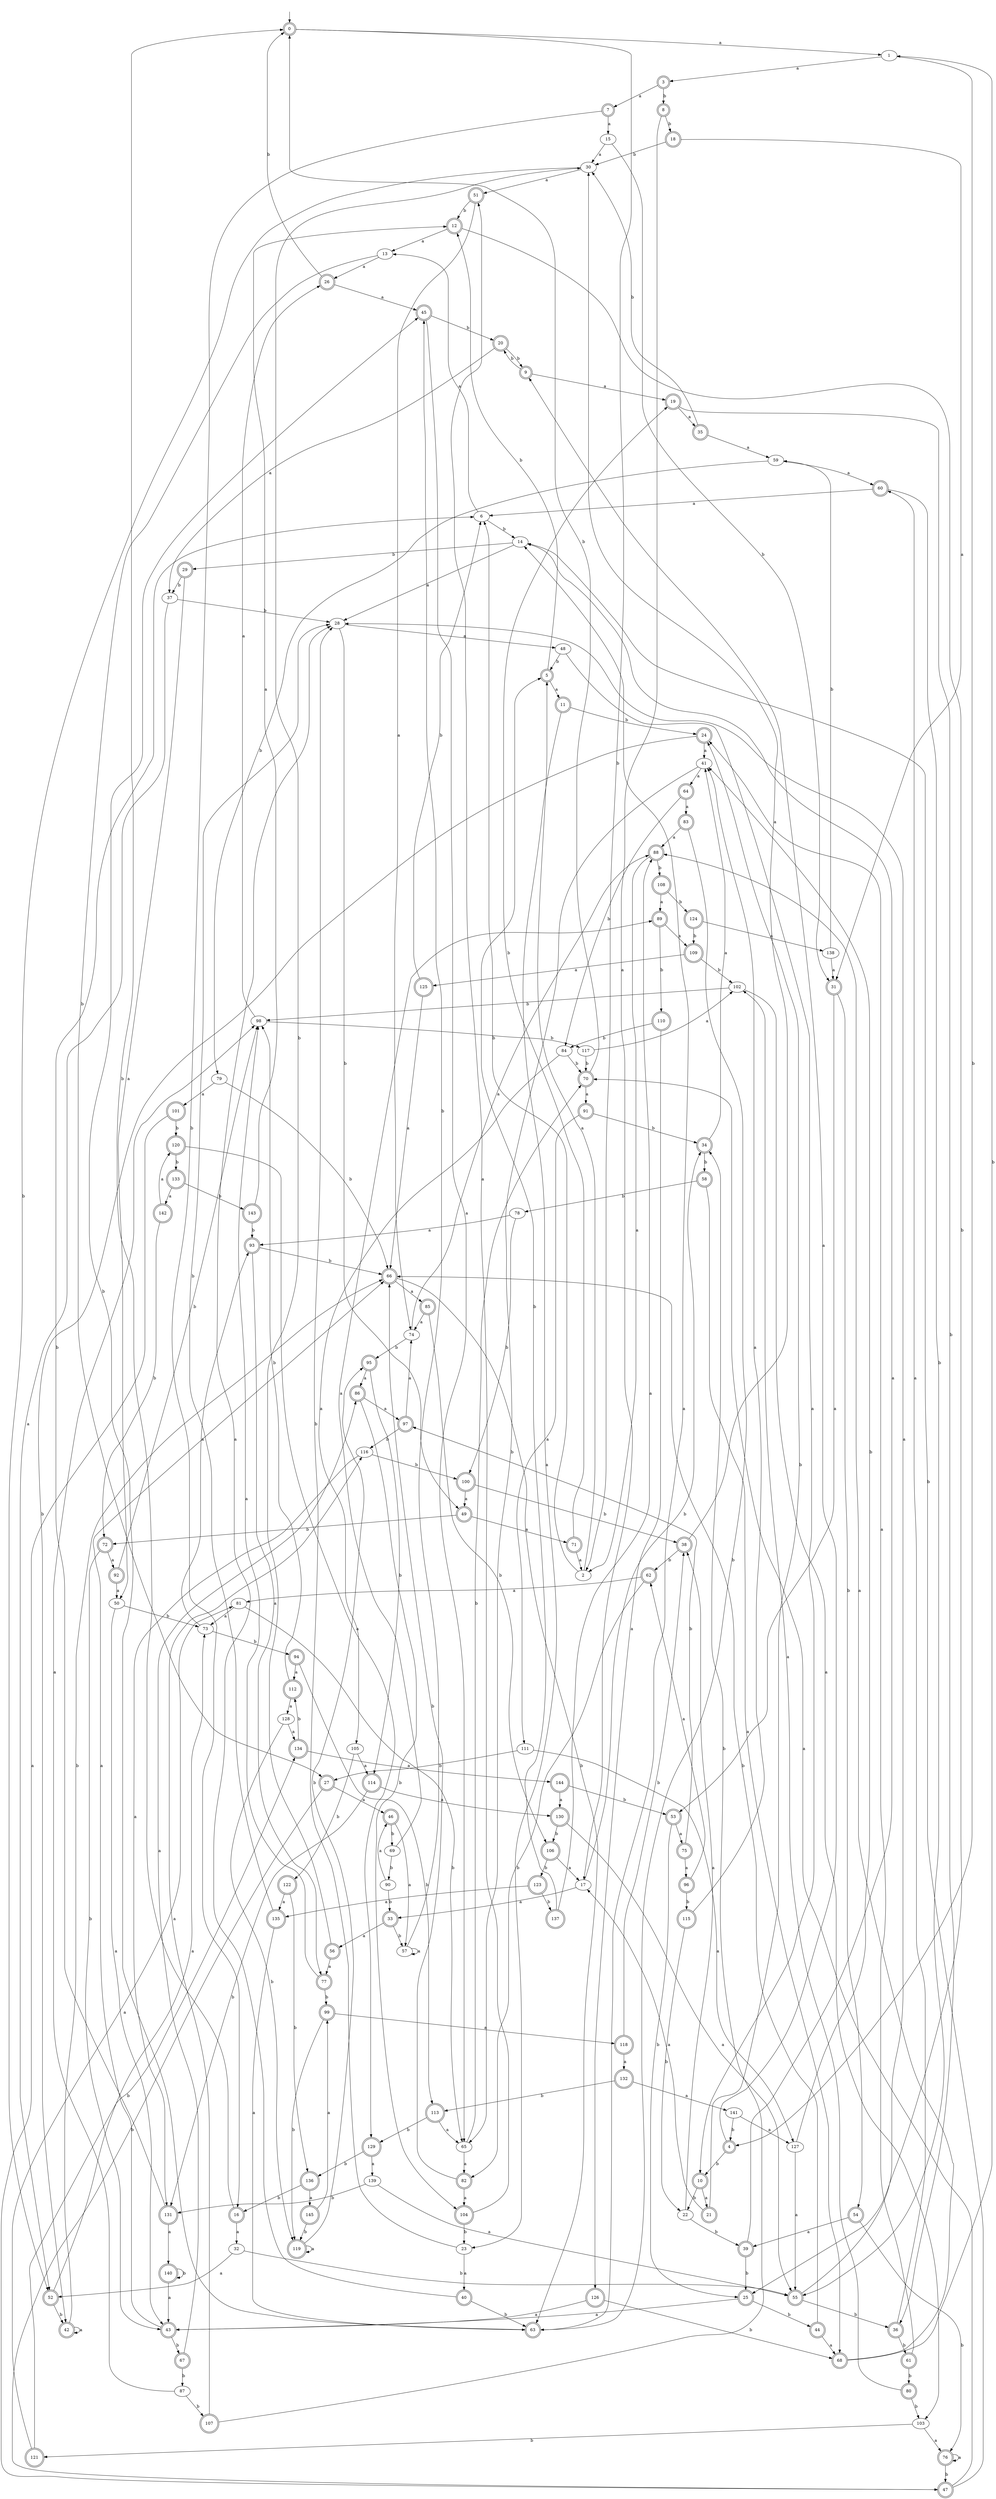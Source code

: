 digraph RandomDFA {
  __start0 [label="", shape=none];
  __start0 -> 0 [label=""];
  0 [shape=circle] [shape=doublecircle]
  0 -> 1 [label="a"]
  0 -> 2 [label="b"]
  1
  1 -> 3 [label="a"]
  1 -> 4 [label="b"]
  2
  2 -> 5 [label="a"]
  2 -> 6 [label="b"]
  3 [shape=doublecircle]
  3 -> 7 [label="a"]
  3 -> 8 [label="b"]
  4 [shape=doublecircle]
  4 -> 9 [label="a"]
  4 -> 10 [label="b"]
  5 [shape=doublecircle]
  5 -> 11 [label="a"]
  5 -> 12 [label="b"]
  6
  6 -> 13 [label="a"]
  6 -> 14 [label="b"]
  7 [shape=doublecircle]
  7 -> 15 [label="a"]
  7 -> 16 [label="b"]
  8 [shape=doublecircle]
  8 -> 17 [label="a"]
  8 -> 18 [label="b"]
  9 [shape=doublecircle]
  9 -> 19 [label="a"]
  9 -> 20 [label="b"]
  10 [shape=doublecircle]
  10 -> 21 [label="a"]
  10 -> 22 [label="b"]
  11 [shape=doublecircle]
  11 -> 23 [label="a"]
  11 -> 24 [label="b"]
  12 [shape=doublecircle]
  12 -> 13 [label="a"]
  12 -> 25 [label="b"]
  13
  13 -> 26 [label="a"]
  13 -> 27 [label="b"]
  14
  14 -> 28 [label="a"]
  14 -> 29 [label="b"]
  15
  15 -> 30 [label="a"]
  15 -> 31 [label="b"]
  16 [shape=doublecircle]
  16 -> 32 [label="a"]
  16 -> 0 [label="b"]
  17
  17 -> 33 [label="a"]
  17 -> 34 [label="b"]
  18 [shape=doublecircle]
  18 -> 31 [label="a"]
  18 -> 30 [label="b"]
  19 [shape=doublecircle]
  19 -> 35 [label="a"]
  19 -> 36 [label="b"]
  20 [shape=doublecircle]
  20 -> 37 [label="a"]
  20 -> 9 [label="b"]
  21 [shape=doublecircle]
  21 -> 17 [label="a"]
  21 -> 24 [label="b"]
  22
  22 -> 38 [label="a"]
  22 -> 39 [label="b"]
  23
  23 -> 40 [label="a"]
  23 -> 28 [label="b"]
  24 [shape=doublecircle]
  24 -> 41 [label="a"]
  24 -> 42 [label="b"]
  25 [shape=doublecircle]
  25 -> 43 [label="a"]
  25 -> 44 [label="b"]
  26 [shape=doublecircle]
  26 -> 45 [label="a"]
  26 -> 0 [label="b"]
  27 [shape=doublecircle]
  27 -> 46 [label="a"]
  27 -> 47 [label="b"]
  28
  28 -> 48 [label="a"]
  28 -> 49 [label="b"]
  29 [shape=doublecircle]
  29 -> 50 [label="a"]
  29 -> 37 [label="b"]
  30
  30 -> 51 [label="a"]
  30 -> 52 [label="b"]
  31 [shape=doublecircle]
  31 -> 53 [label="a"]
  31 -> 54 [label="b"]
  32
  32 -> 52 [label="a"]
  32 -> 55 [label="b"]
  33 [shape=doublecircle]
  33 -> 56 [label="a"]
  33 -> 57 [label="b"]
  34 [shape=doublecircle]
  34 -> 41 [label="a"]
  34 -> 58 [label="b"]
  35 [shape=doublecircle]
  35 -> 59 [label="a"]
  35 -> 30 [label="b"]
  36 [shape=doublecircle]
  36 -> 60 [label="a"]
  36 -> 61 [label="b"]
  37
  37 -> 52 [label="a"]
  37 -> 28 [label="b"]
  38 [shape=doublecircle]
  38 -> 30 [label="a"]
  38 -> 62 [label="b"]
  39 [shape=doublecircle]
  39 -> 14 [label="a"]
  39 -> 25 [label="b"]
  40 [shape=doublecircle]
  40 -> 28 [label="a"]
  40 -> 63 [label="b"]
  41
  41 -> 64 [label="a"]
  41 -> 65 [label="b"]
  42 [shape=doublecircle]
  42 -> 42 [label="a"]
  42 -> 66 [label="b"]
  43 [shape=doublecircle]
  43 -> 66 [label="a"]
  43 -> 67 [label="b"]
  44 [shape=doublecircle]
  44 -> 68 [label="a"]
  44 -> 66 [label="b"]
  45 [shape=doublecircle]
  45 -> 65 [label="a"]
  45 -> 20 [label="b"]
  46 [shape=doublecircle]
  46 -> 57 [label="a"]
  46 -> 69 [label="b"]
  47 [shape=doublecircle]
  47 -> 70 [label="a"]
  47 -> 14 [label="b"]
  48
  48 -> 10 [label="a"]
  48 -> 5 [label="b"]
  49 [shape=doublecircle]
  49 -> 71 [label="a"]
  49 -> 72 [label="b"]
  50
  50 -> 43 [label="a"]
  50 -> 73 [label="b"]
  51 [shape=doublecircle]
  51 -> 74 [label="a"]
  51 -> 12 [label="b"]
  52 [shape=doublecircle]
  52 -> 73 [label="a"]
  52 -> 42 [label="b"]
  53 [shape=doublecircle]
  53 -> 75 [label="a"]
  53 -> 25 [label="b"]
  54 [shape=doublecircle]
  54 -> 39 [label="a"]
  54 -> 76 [label="b"]
  55 [shape=doublecircle]
  55 -> 28 [label="a"]
  55 -> 36 [label="b"]
  56 [shape=doublecircle]
  56 -> 77 [label="a"]
  56 -> 30 [label="b"]
  57
  57 -> 57 [label="a"]
  57 -> 45 [label="b"]
  58 [shape=doublecircle]
  58 -> 68 [label="a"]
  58 -> 78 [label="b"]
  59
  59 -> 60 [label="a"]
  59 -> 79 [label="b"]
  60 [shape=doublecircle]
  60 -> 6 [label="a"]
  60 -> 55 [label="b"]
  61 [shape=doublecircle]
  61 -> 24 [label="a"]
  61 -> 80 [label="b"]
  62 [shape=doublecircle]
  62 -> 81 [label="a"]
  62 -> 82 [label="b"]
  63 [shape=doublecircle]
  63 -> 14 [label="a"]
  63 -> 45 [label="b"]
  64 [shape=doublecircle]
  64 -> 83 [label="a"]
  64 -> 84 [label="b"]
  65
  65 -> 82 [label="a"]
  65 -> 70 [label="b"]
  66 [shape=doublecircle]
  66 -> 85 [label="a"]
  66 -> 63 [label="b"]
  67 [shape=doublecircle]
  67 -> 86 [label="a"]
  67 -> 87 [label="b"]
  68 [shape=doublecircle]
  68 -> 88 [label="a"]
  68 -> 1 [label="b"]
  69
  69 -> 89 [label="a"]
  69 -> 90 [label="b"]
  70 [shape=doublecircle]
  70 -> 91 [label="a"]
  70 -> 0 [label="b"]
  71 [shape=doublecircle]
  71 -> 2 [label="a"]
  71 -> 19 [label="b"]
  72 [shape=doublecircle]
  72 -> 92 [label="a"]
  72 -> 43 [label="b"]
  73
  73 -> 93 [label="a"]
  73 -> 94 [label="b"]
  74
  74 -> 88 [label="a"]
  74 -> 95 [label="b"]
  75 [shape=doublecircle]
  75 -> 96 [label="a"]
  75 -> 97 [label="b"]
  76 [shape=doublecircle]
  76 -> 76 [label="a"]
  76 -> 47 [label="b"]
  77 [shape=doublecircle]
  77 -> 98 [label="a"]
  77 -> 99 [label="b"]
  78
  78 -> 93 [label="a"]
  78 -> 100 [label="b"]
  79
  79 -> 101 [label="a"]
  79 -> 66 [label="b"]
  80 [shape=doublecircle]
  80 -> 102 [label="a"]
  80 -> 103 [label="b"]
  81
  81 -> 73 [label="a"]
  81 -> 65 [label="b"]
  82 [shape=doublecircle]
  82 -> 104 [label="a"]
  82 -> 66 [label="b"]
  83 [shape=doublecircle]
  83 -> 88 [label="a"]
  83 -> 63 [label="b"]
  84
  84 -> 105 [label="a"]
  84 -> 70 [label="b"]
  85 [shape=doublecircle]
  85 -> 74 [label="a"]
  85 -> 106 [label="b"]
  86 [shape=doublecircle]
  86 -> 97 [label="a"]
  86 -> 104 [label="b"]
  87
  87 -> 98 [label="a"]
  87 -> 107 [label="b"]
  88 [shape=doublecircle]
  88 -> 2 [label="a"]
  88 -> 108 [label="b"]
  89 [shape=doublecircle]
  89 -> 109 [label="a"]
  89 -> 110 [label="b"]
  90
  90 -> 46 [label="a"]
  90 -> 33 [label="b"]
  91 [shape=doublecircle]
  91 -> 111 [label="a"]
  91 -> 34 [label="b"]
  92 [shape=doublecircle]
  92 -> 50 [label="a"]
  92 -> 98 [label="b"]
  93 [shape=doublecircle]
  93 -> 77 [label="a"]
  93 -> 66 [label="b"]
  94 [shape=doublecircle]
  94 -> 112 [label="a"]
  94 -> 113 [label="b"]
  95 [shape=doublecircle]
  95 -> 86 [label="a"]
  95 -> 114 [label="b"]
  96 [shape=doublecircle]
  96 -> 62 [label="a"]
  96 -> 115 [label="b"]
  97 [shape=doublecircle]
  97 -> 74 [label="a"]
  97 -> 116 [label="b"]
  98
  98 -> 26 [label="a"]
  98 -> 117 [label="b"]
  99 [shape=doublecircle]
  99 -> 118 [label="a"]
  99 -> 119 [label="b"]
  100 [shape=doublecircle]
  100 -> 49 [label="a"]
  100 -> 38 [label="b"]
  101 [shape=doublecircle]
  101 -> 47 [label="a"]
  101 -> 120 [label="b"]
  102
  102 -> 103 [label="a"]
  102 -> 98 [label="b"]
  103
  103 -> 76 [label="a"]
  103 -> 121 [label="b"]
  104 [shape=doublecircle]
  104 -> 51 [label="a"]
  104 -> 23 [label="b"]
  105
  105 -> 114 [label="a"]
  105 -> 122 [label="b"]
  106 [shape=doublecircle]
  106 -> 17 [label="a"]
  106 -> 123 [label="b"]
  107 [shape=doublecircle]
  107 -> 116 [label="a"]
  107 -> 34 [label="b"]
  108 [shape=doublecircle]
  108 -> 89 [label="a"]
  108 -> 124 [label="b"]
  109 [shape=doublecircle]
  109 -> 125 [label="a"]
  109 -> 102 [label="b"]
  110 [shape=doublecircle]
  110 -> 126 [label="a"]
  110 -> 84 [label="b"]
  111
  111 -> 127 [label="a"]
  111 -> 27 [label="b"]
  112 [shape=doublecircle]
  112 -> 128 [label="a"]
  112 -> 98 [label="b"]
  113 [shape=doublecircle]
  113 -> 65 [label="a"]
  113 -> 129 [label="b"]
  114 [shape=doublecircle]
  114 -> 130 [label="a"]
  114 -> 131 [label="b"]
  115 [shape=doublecircle]
  115 -> 41 [label="a"]
  115 -> 22 [label="b"]
  116
  116 -> 131 [label="a"]
  116 -> 100 [label="b"]
  117
  117 -> 102 [label="a"]
  117 -> 70 [label="b"]
  118 [shape=doublecircle]
  118 -> 132 [label="a"]
  118 -> 38 [label="b"]
  119 [shape=doublecircle]
  119 -> 119 [label="a"]
  119 -> 95 [label="b"]
  120 [shape=doublecircle]
  120 -> 129 [label="a"]
  120 -> 133 [label="b"]
  121 [shape=doublecircle]
  121 -> 81 [label="a"]
  121 -> 134 [label="b"]
  122 [shape=doublecircle]
  122 -> 135 [label="a"]
  122 -> 136 [label="b"]
  123 [shape=doublecircle]
  123 -> 135 [label="a"]
  123 -> 137 [label="b"]
  124 [shape=doublecircle]
  124 -> 138 [label="a"]
  124 -> 109 [label="b"]
  125 [shape=doublecircle]
  125 -> 66 [label="a"]
  125 -> 6 [label="b"]
  126 [shape=doublecircle]
  126 -> 43 [label="a"]
  126 -> 68 [label="b"]
  127
  127 -> 55 [label="a"]
  127 -> 41 [label="b"]
  128
  128 -> 134 [label="a"]
  128 -> 119 [label="b"]
  129 [shape=doublecircle]
  129 -> 139 [label="a"]
  129 -> 136 [label="b"]
  130 [shape=doublecircle]
  130 -> 55 [label="a"]
  130 -> 106 [label="b"]
  131 [shape=doublecircle]
  131 -> 140 [label="a"]
  131 -> 6 [label="b"]
  132 [shape=doublecircle]
  132 -> 141 [label="a"]
  132 -> 113 [label="b"]
  133 [shape=doublecircle]
  133 -> 142 [label="a"]
  133 -> 143 [label="b"]
  134 [shape=doublecircle]
  134 -> 144 [label="a"]
  134 -> 112 [label="b"]
  135 [shape=doublecircle]
  135 -> 63 [label="a"]
  135 -> 28 [label="b"]
  136 [shape=doublecircle]
  136 -> 145 [label="a"]
  136 -> 16 [label="b"]
  137 [shape=doublecircle]
  137 -> 88 [label="a"]
  137 -> 5 [label="b"]
  138
  138 -> 31 [label="a"]
  138 -> 59 [label="b"]
  139
  139 -> 55 [label="a"]
  139 -> 131 [label="b"]
  140 [shape=doublecircle]
  140 -> 43 [label="a"]
  140 -> 140 [label="b"]
  141
  141 -> 127 [label="a"]
  141 -> 4 [label="b"]
  142 [shape=doublecircle]
  142 -> 120 [label="a"]
  142 -> 72 [label="b"]
  143 [shape=doublecircle]
  143 -> 12 [label="a"]
  143 -> 93 [label="b"]
  144 [shape=doublecircle]
  144 -> 130 [label="a"]
  144 -> 53 [label="b"]
  145 [shape=doublecircle]
  145 -> 99 [label="a"]
  145 -> 119 [label="b"]
}
